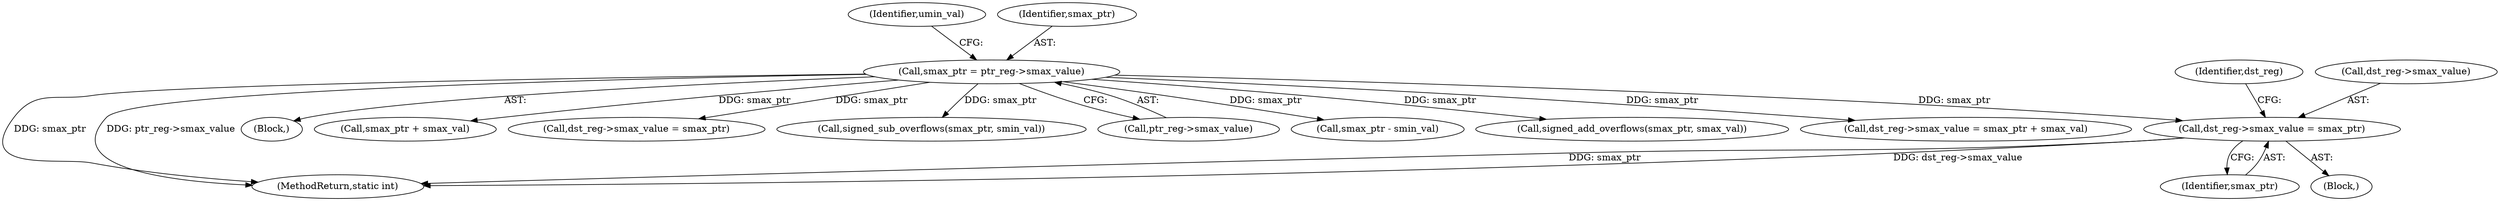 digraph "0_linux_bb7f0f989ca7de1153bd128a40a71709e339fa03@pointer" {
"1000378" [label="(Call,dst_reg->smax_value = smax_ptr)"];
"1000154" [label="(Call,smax_ptr = ptr_reg->smax_value)"];
"1000161" [label="(Identifier,umin_val)"];
"1000422" [label="(Call,signed_add_overflows(smax_ptr, smax_val))"];
"1000372" [label="(Block,)"];
"1000385" [label="(Identifier,dst_reg)"];
"1000445" [label="(Call,dst_reg->smax_value = smax_ptr + smax_val)"];
"1000797" [label="(MethodReturn,static int)"];
"1000154" [label="(Call,smax_ptr = ptr_reg->smax_value)"];
"1000121" [label="(Block,)"];
"1000378" [label="(Call,dst_reg->smax_value = smax_ptr)"];
"1000379" [label="(Call,dst_reg->smax_value)"];
"1000382" [label="(Identifier,smax_ptr)"];
"1000449" [label="(Call,smax_ptr + smax_val)"];
"1000588" [label="(Call,dst_reg->smax_value = smax_ptr)"];
"1000639" [label="(Call,signed_sub_overflows(smax_ptr, smin_val))"];
"1000156" [label="(Call,ptr_reg->smax_value)"];
"1000155" [label="(Identifier,smax_ptr)"];
"1000666" [label="(Call,smax_ptr - smin_val)"];
"1000378" -> "1000372"  [label="AST: "];
"1000378" -> "1000382"  [label="CFG: "];
"1000379" -> "1000378"  [label="AST: "];
"1000382" -> "1000378"  [label="AST: "];
"1000385" -> "1000378"  [label="CFG: "];
"1000378" -> "1000797"  [label="DDG: dst_reg->smax_value"];
"1000378" -> "1000797"  [label="DDG: smax_ptr"];
"1000154" -> "1000378"  [label="DDG: smax_ptr"];
"1000154" -> "1000121"  [label="AST: "];
"1000154" -> "1000156"  [label="CFG: "];
"1000155" -> "1000154"  [label="AST: "];
"1000156" -> "1000154"  [label="AST: "];
"1000161" -> "1000154"  [label="CFG: "];
"1000154" -> "1000797"  [label="DDG: smax_ptr"];
"1000154" -> "1000797"  [label="DDG: ptr_reg->smax_value"];
"1000154" -> "1000422"  [label="DDG: smax_ptr"];
"1000154" -> "1000445"  [label="DDG: smax_ptr"];
"1000154" -> "1000449"  [label="DDG: smax_ptr"];
"1000154" -> "1000588"  [label="DDG: smax_ptr"];
"1000154" -> "1000639"  [label="DDG: smax_ptr"];
"1000154" -> "1000666"  [label="DDG: smax_ptr"];
}

